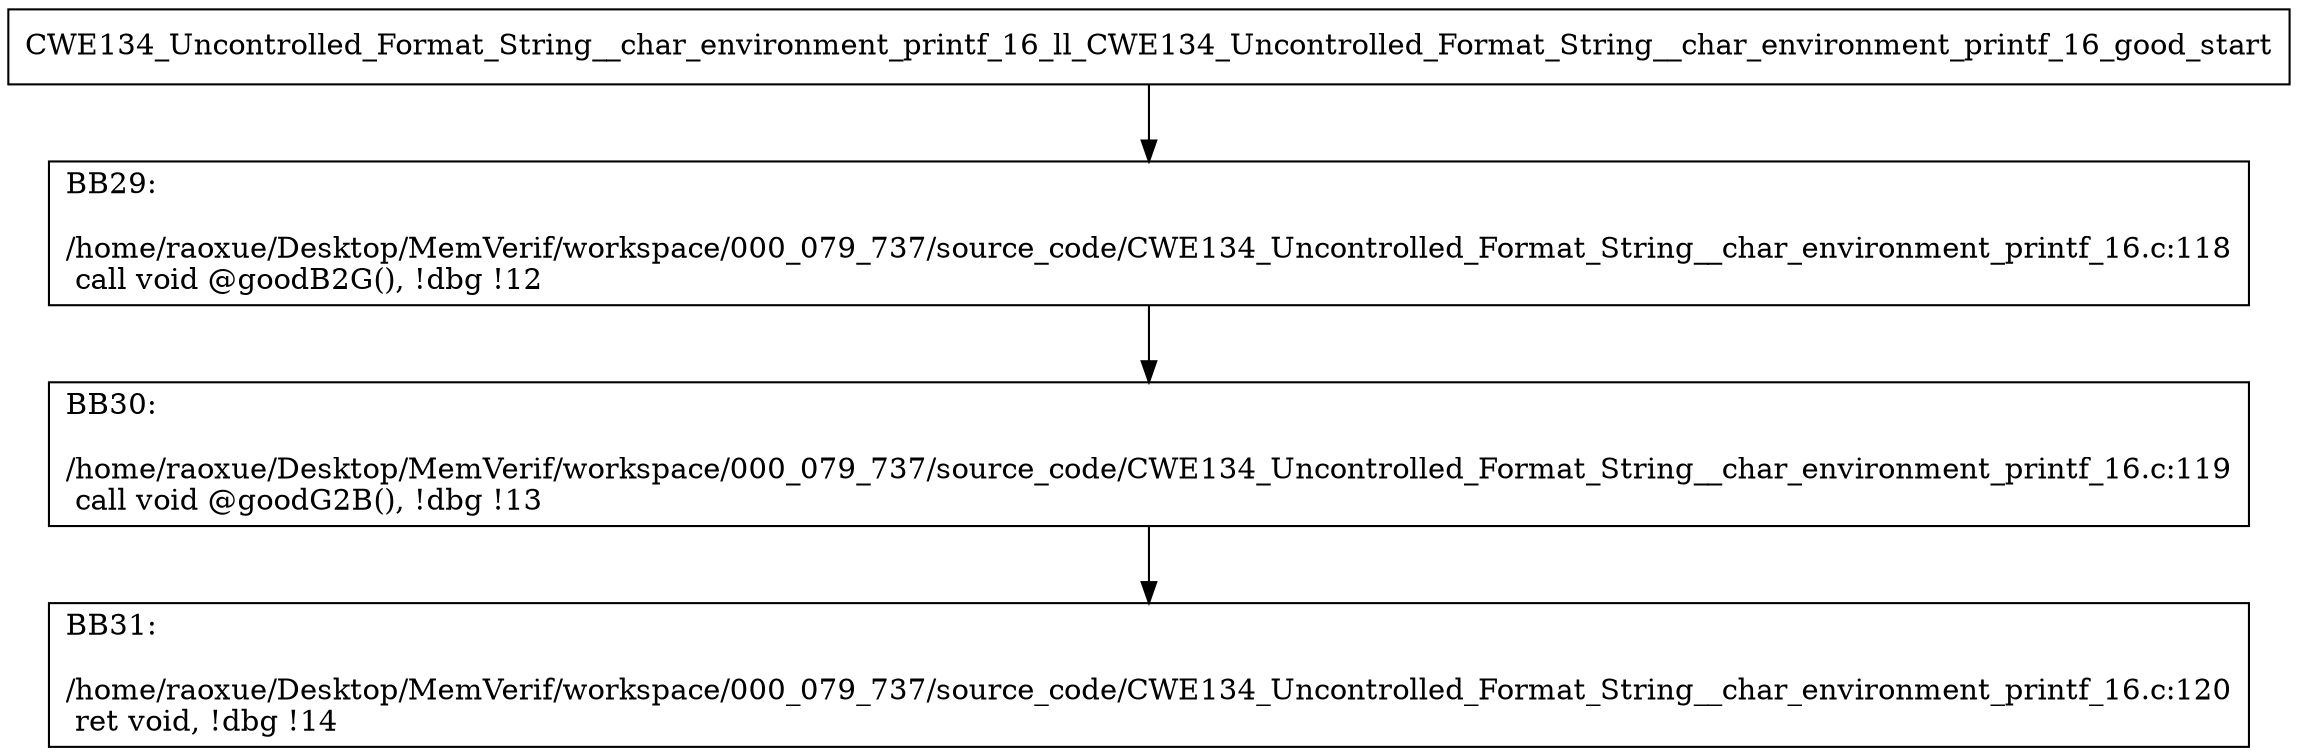 digraph "CFG for'CWE134_Uncontrolled_Format_String__char_environment_printf_16_ll_CWE134_Uncontrolled_Format_String__char_environment_printf_16_good' function" {
	BBCWE134_Uncontrolled_Format_String__char_environment_printf_16_ll_CWE134_Uncontrolled_Format_String__char_environment_printf_16_good_start[shape=record,label="{CWE134_Uncontrolled_Format_String__char_environment_printf_16_ll_CWE134_Uncontrolled_Format_String__char_environment_printf_16_good_start}"];
	BBCWE134_Uncontrolled_Format_String__char_environment_printf_16_ll_CWE134_Uncontrolled_Format_String__char_environment_printf_16_good_start-> CWE134_Uncontrolled_Format_String__char_environment_printf_16_ll_CWE134_Uncontrolled_Format_String__char_environment_printf_16_goodBB29;
	CWE134_Uncontrolled_Format_String__char_environment_printf_16_ll_CWE134_Uncontrolled_Format_String__char_environment_printf_16_goodBB29 [shape=record, label="{BB29:\l\l/home/raoxue/Desktop/MemVerif/workspace/000_079_737/source_code/CWE134_Uncontrolled_Format_String__char_environment_printf_16.c:118\l
  call void @goodB2G(), !dbg !12\l
}"];
	CWE134_Uncontrolled_Format_String__char_environment_printf_16_ll_CWE134_Uncontrolled_Format_String__char_environment_printf_16_goodBB29-> CWE134_Uncontrolled_Format_String__char_environment_printf_16_ll_CWE134_Uncontrolled_Format_String__char_environment_printf_16_goodBB30;
	CWE134_Uncontrolled_Format_String__char_environment_printf_16_ll_CWE134_Uncontrolled_Format_String__char_environment_printf_16_goodBB30 [shape=record, label="{BB30:\l\l/home/raoxue/Desktop/MemVerif/workspace/000_079_737/source_code/CWE134_Uncontrolled_Format_String__char_environment_printf_16.c:119\l
  call void @goodG2B(), !dbg !13\l
}"];
	CWE134_Uncontrolled_Format_String__char_environment_printf_16_ll_CWE134_Uncontrolled_Format_String__char_environment_printf_16_goodBB30-> CWE134_Uncontrolled_Format_String__char_environment_printf_16_ll_CWE134_Uncontrolled_Format_String__char_environment_printf_16_goodBB31;
	CWE134_Uncontrolled_Format_String__char_environment_printf_16_ll_CWE134_Uncontrolled_Format_String__char_environment_printf_16_goodBB31 [shape=record, label="{BB31:\l\l/home/raoxue/Desktop/MemVerif/workspace/000_079_737/source_code/CWE134_Uncontrolled_Format_String__char_environment_printf_16.c:120\l
  ret void, !dbg !14\l
}"];
}
